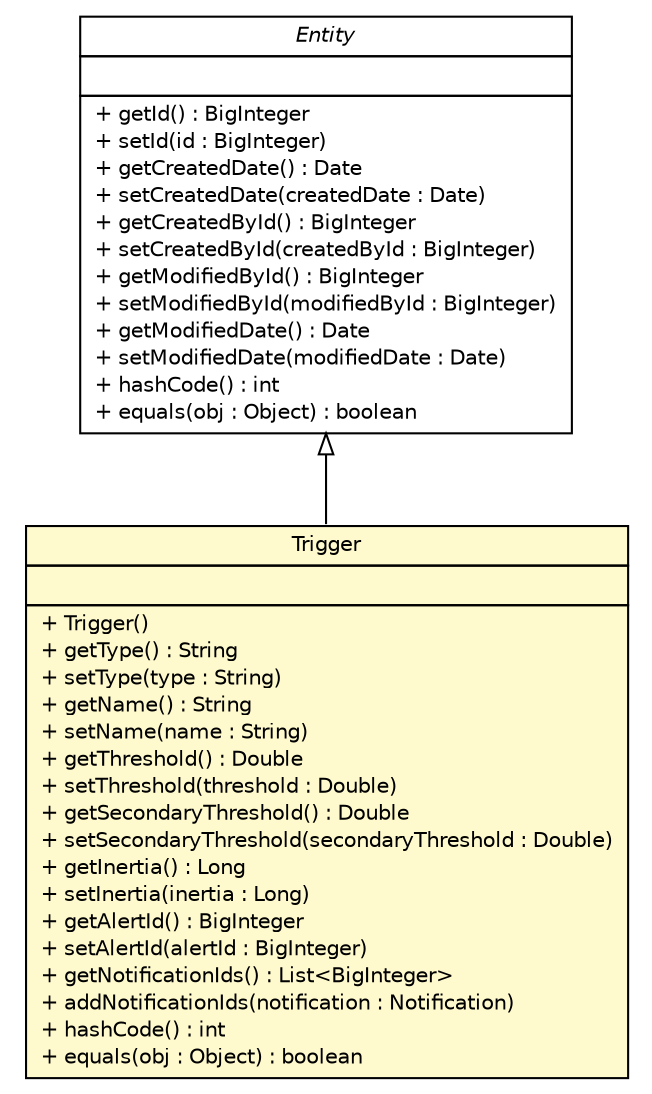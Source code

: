 #!/usr/local/bin/dot
#
# Class diagram 
# Generated by UMLGraph version R5_6 (http://www.umlgraph.org/)
#

digraph G {
	edge [fontname="Helvetica",fontsize=10,labelfontname="Helvetica",labelfontsize=10];
	node [fontname="Helvetica",fontsize=10,shape=plaintext];
	nodesep=0.25;
	ranksep=0.5;
	// com.salesforce.dva.argus.sdk.entity.Trigger
	c974 [label=<<table title="com.salesforce.dva.argus.sdk.entity.Trigger" border="0" cellborder="1" cellspacing="0" cellpadding="2" port="p" bgcolor="lemonChiffon" href="./Trigger.html">
		<tr><td><table border="0" cellspacing="0" cellpadding="1">
<tr><td align="center" balign="center"> Trigger </td></tr>
		</table></td></tr>
		<tr><td><table border="0" cellspacing="0" cellpadding="1">
<tr><td align="left" balign="left">  </td></tr>
		</table></td></tr>
		<tr><td><table border="0" cellspacing="0" cellpadding="1">
<tr><td align="left" balign="left"> + Trigger() </td></tr>
<tr><td align="left" balign="left"> + getType() : String </td></tr>
<tr><td align="left" balign="left"> + setType(type : String) </td></tr>
<tr><td align="left" balign="left"> + getName() : String </td></tr>
<tr><td align="left" balign="left"> + setName(name : String) </td></tr>
<tr><td align="left" balign="left"> + getThreshold() : Double </td></tr>
<tr><td align="left" balign="left"> + setThreshold(threshold : Double) </td></tr>
<tr><td align="left" balign="left"> + getSecondaryThreshold() : Double </td></tr>
<tr><td align="left" balign="left"> + setSecondaryThreshold(secondaryThreshold : Double) </td></tr>
<tr><td align="left" balign="left"> + getInertia() : Long </td></tr>
<tr><td align="left" balign="left"> + setInertia(inertia : Long) </td></tr>
<tr><td align="left" balign="left"> + getAlertId() : BigInteger </td></tr>
<tr><td align="left" balign="left"> + setAlertId(alertId : BigInteger) </td></tr>
<tr><td align="left" balign="left"> + getNotificationIds() : List&lt;BigInteger&gt; </td></tr>
<tr><td align="left" balign="left"> + addNotificationIds(notification : Notification) </td></tr>
<tr><td align="left" balign="left"> + hashCode() : int </td></tr>
<tr><td align="left" balign="left"> + equals(obj : Object) : boolean </td></tr>
		</table></td></tr>
		</table>>, URL="./Trigger.html", fontname="Helvetica", fontcolor="black", fontsize=10.0];
	//com.salesforce.dva.argus.sdk.entity.Trigger extends com.salesforce.dva.argus.sdk.entity.Entity
	c988:p -> c974:p [dir=back,arrowtail=empty];
	// com.salesforce.dva.argus.sdk.entity.Entity
	c988 [label=<<table title="com.salesforce.dva.argus.sdk.entity.Entity" border="0" cellborder="1" cellspacing="0" cellpadding="2" port="p" href="http://java.sun.com/j2se/1.4.2/docs/api/com/salesforce/dva/argus/sdk/entity/Entity.html">
		<tr><td><table border="0" cellspacing="0" cellpadding="1">
<tr><td align="center" balign="center"><font face="Helvetica-Oblique"> Entity </font></td></tr>
		</table></td></tr>
		<tr><td><table border="0" cellspacing="0" cellpadding="1">
<tr><td align="left" balign="left">  </td></tr>
		</table></td></tr>
		<tr><td><table border="0" cellspacing="0" cellpadding="1">
<tr><td align="left" balign="left"> + getId() : BigInteger </td></tr>
<tr><td align="left" balign="left"> + setId(id : BigInteger) </td></tr>
<tr><td align="left" balign="left"> + getCreatedDate() : Date </td></tr>
<tr><td align="left" balign="left"> + setCreatedDate(createdDate : Date) </td></tr>
<tr><td align="left" balign="left"> + getCreatedById() : BigInteger </td></tr>
<tr><td align="left" balign="left"> + setCreatedById(createdById : BigInteger) </td></tr>
<tr><td align="left" balign="left"> + getModifiedById() : BigInteger </td></tr>
<tr><td align="left" balign="left"> + setModifiedById(modifiedById : BigInteger) </td></tr>
<tr><td align="left" balign="left"> + getModifiedDate() : Date </td></tr>
<tr><td align="left" balign="left"> + setModifiedDate(modifiedDate : Date) </td></tr>
<tr><td align="left" balign="left"> + hashCode() : int </td></tr>
<tr><td align="left" balign="left"> + equals(obj : Object) : boolean </td></tr>
		</table></td></tr>
		</table>>, URL="http://java.sun.com/j2se/1.4.2/docs/api/com/salesforce/dva/argus/sdk/entity/Entity.html", fontname="Helvetica", fontcolor="black", fontsize=10.0];
}

